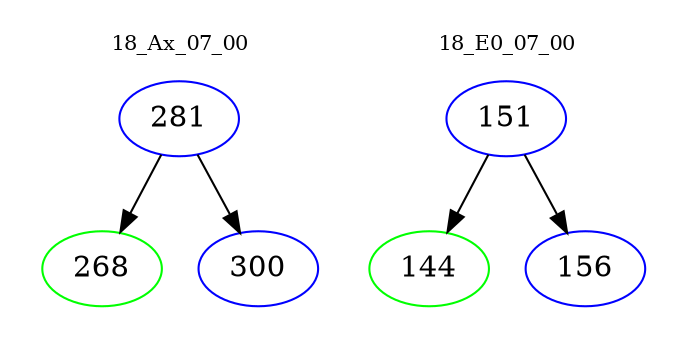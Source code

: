 digraph{
subgraph cluster_0 {
color = white
label = "18_Ax_07_00";
fontsize=10;
T0_281 [label="281", color="blue"]
T0_281 -> T0_268 [color="black"]
T0_268 [label="268", color="green"]
T0_281 -> T0_300 [color="black"]
T0_300 [label="300", color="blue"]
}
subgraph cluster_1 {
color = white
label = "18_E0_07_00";
fontsize=10;
T1_151 [label="151", color="blue"]
T1_151 -> T1_144 [color="black"]
T1_144 [label="144", color="green"]
T1_151 -> T1_156 [color="black"]
T1_156 [label="156", color="blue"]
}
}
